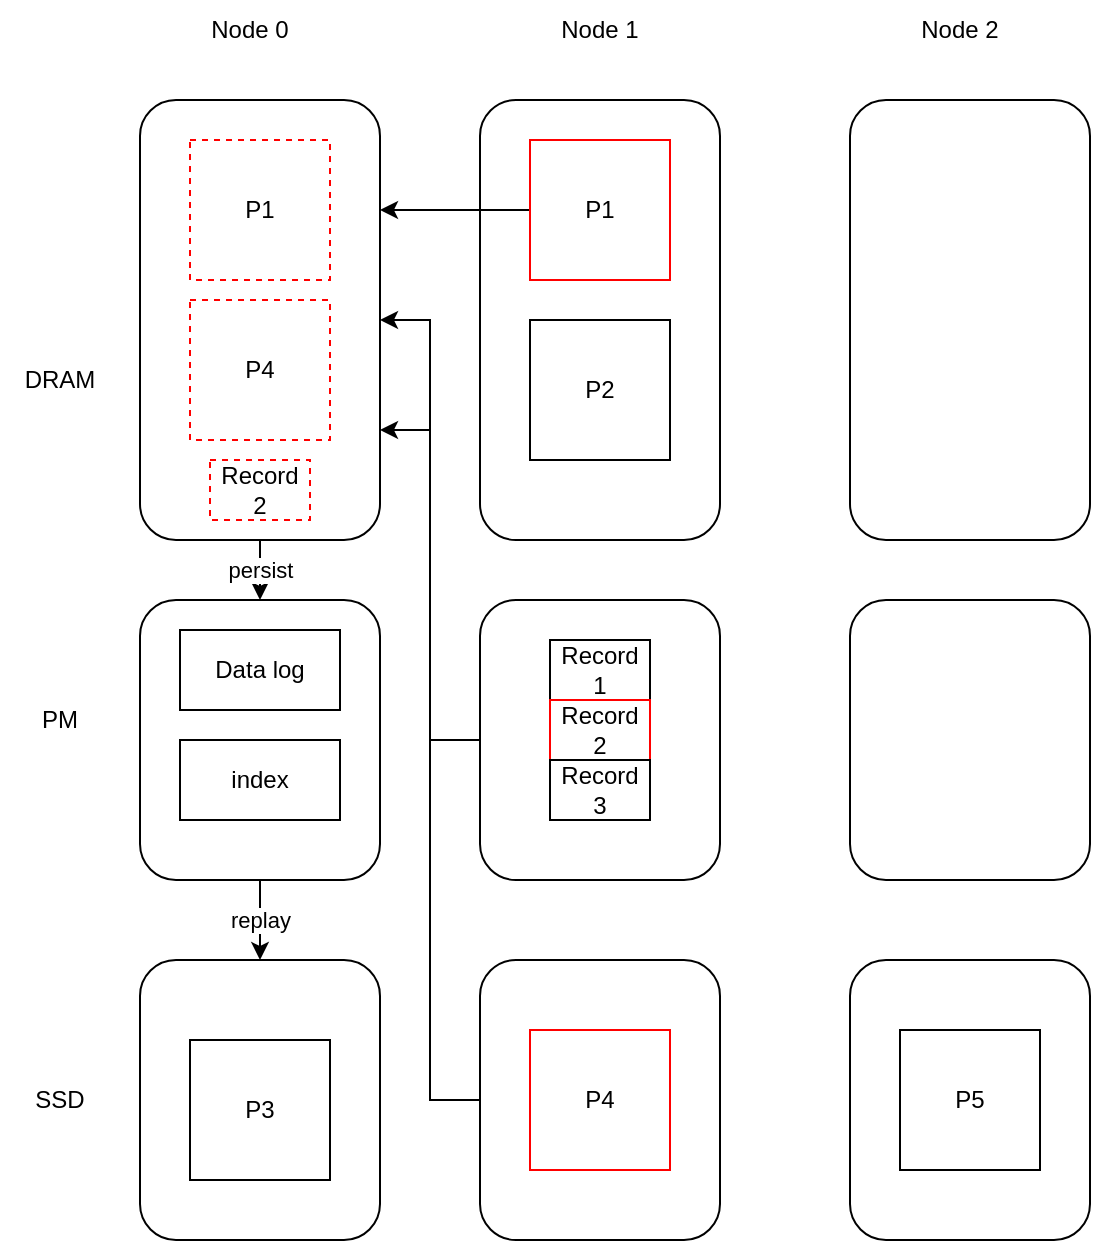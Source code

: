 <mxfile version="21.2.2" type="github">
  <diagram name="Page-1" id="QXMAF42PAdfrTfr6LR4D">
    <mxGraphModel dx="2284" dy="760" grid="1" gridSize="10" guides="1" tooltips="1" connect="1" arrows="1" fold="1" page="1" pageScale="1" pageWidth="850" pageHeight="1100" math="0" shadow="0">
      <root>
        <mxCell id="0" />
        <mxCell id="1" parent="0" />
        <mxCell id="8ePyt9uVUtkO4qc_ZTVV-26" value="persist" style="edgeStyle=orthogonalEdgeStyle;rounded=0;orthogonalLoop=1;jettySize=auto;html=1;exitX=0.5;exitY=1;exitDx=0;exitDy=0;entryX=0.5;entryY=0;entryDx=0;entryDy=0;" edge="1" parent="1" source="8ePyt9uVUtkO4qc_ZTVV-1" target="8ePyt9uVUtkO4qc_ZTVV-5">
          <mxGeometry relative="1" as="geometry" />
        </mxCell>
        <mxCell id="8ePyt9uVUtkO4qc_ZTVV-1" value="" style="rounded=1;whiteSpace=wrap;html=1;" vertex="1" parent="1">
          <mxGeometry x="-780" y="80" width="120" height="220" as="geometry" />
        </mxCell>
        <mxCell id="8ePyt9uVUtkO4qc_ZTVV-3" value="" style="rounded=1;whiteSpace=wrap;html=1;" vertex="1" parent="1">
          <mxGeometry x="-610" y="80" width="120" height="220" as="geometry" />
        </mxCell>
        <mxCell id="8ePyt9uVUtkO4qc_ZTVV-4" value="" style="rounded=1;whiteSpace=wrap;html=1;" vertex="1" parent="1">
          <mxGeometry x="-425" y="80" width="120" height="220" as="geometry" />
        </mxCell>
        <mxCell id="8ePyt9uVUtkO4qc_ZTVV-27" value="replay" style="edgeStyle=orthogonalEdgeStyle;rounded=0;orthogonalLoop=1;jettySize=auto;html=1;exitX=0.5;exitY=1;exitDx=0;exitDy=0;entryX=0.5;entryY=0;entryDx=0;entryDy=0;" edge="1" parent="1" source="8ePyt9uVUtkO4qc_ZTVV-5" target="8ePyt9uVUtkO4qc_ZTVV-8">
          <mxGeometry relative="1" as="geometry" />
        </mxCell>
        <mxCell id="8ePyt9uVUtkO4qc_ZTVV-5" value="" style="rounded=1;whiteSpace=wrap;html=1;" vertex="1" parent="1">
          <mxGeometry x="-780" y="330" width="120" height="140" as="geometry" />
        </mxCell>
        <mxCell id="8ePyt9uVUtkO4qc_ZTVV-25" style="edgeStyle=orthogonalEdgeStyle;rounded=0;orthogonalLoop=1;jettySize=auto;html=1;exitX=0;exitY=0.5;exitDx=0;exitDy=0;entryX=1;entryY=0.5;entryDx=0;entryDy=0;" edge="1" parent="1" source="8ePyt9uVUtkO4qc_ZTVV-6" target="8ePyt9uVUtkO4qc_ZTVV-1">
          <mxGeometry relative="1" as="geometry" />
        </mxCell>
        <mxCell id="8ePyt9uVUtkO4qc_ZTVV-6" value="" style="rounded=1;whiteSpace=wrap;html=1;" vertex="1" parent="1">
          <mxGeometry x="-610" y="330" width="120" height="140" as="geometry" />
        </mxCell>
        <mxCell id="8ePyt9uVUtkO4qc_ZTVV-7" value="" style="rounded=1;whiteSpace=wrap;html=1;" vertex="1" parent="1">
          <mxGeometry x="-425" y="330" width="120" height="140" as="geometry" />
        </mxCell>
        <mxCell id="8ePyt9uVUtkO4qc_ZTVV-8" value="" style="rounded=1;whiteSpace=wrap;html=1;" vertex="1" parent="1">
          <mxGeometry x="-780" y="510" width="120" height="140" as="geometry" />
        </mxCell>
        <mxCell id="8ePyt9uVUtkO4qc_ZTVV-24" style="edgeStyle=orthogonalEdgeStyle;rounded=0;orthogonalLoop=1;jettySize=auto;html=1;exitX=0;exitY=0.5;exitDx=0;exitDy=0;entryX=1;entryY=0.75;entryDx=0;entryDy=0;" edge="1" parent="1" source="8ePyt9uVUtkO4qc_ZTVV-9" target="8ePyt9uVUtkO4qc_ZTVV-1">
          <mxGeometry relative="1" as="geometry" />
        </mxCell>
        <mxCell id="8ePyt9uVUtkO4qc_ZTVV-9" value="" style="rounded=1;whiteSpace=wrap;html=1;" vertex="1" parent="1">
          <mxGeometry x="-610" y="510" width="120" height="140" as="geometry" />
        </mxCell>
        <mxCell id="8ePyt9uVUtkO4qc_ZTVV-10" value="" style="rounded=1;whiteSpace=wrap;html=1;" vertex="1" parent="1">
          <mxGeometry x="-425" y="510" width="120" height="140" as="geometry" />
        </mxCell>
        <mxCell id="8ePyt9uVUtkO4qc_ZTVV-23" style="edgeStyle=orthogonalEdgeStyle;rounded=0;orthogonalLoop=1;jettySize=auto;html=1;exitX=0;exitY=0.5;exitDx=0;exitDy=0;entryX=1;entryY=0.25;entryDx=0;entryDy=0;" edge="1" parent="1" source="8ePyt9uVUtkO4qc_ZTVV-11" target="8ePyt9uVUtkO4qc_ZTVV-1">
          <mxGeometry relative="1" as="geometry" />
        </mxCell>
        <mxCell id="8ePyt9uVUtkO4qc_ZTVV-11" value="P1" style="whiteSpace=wrap;html=1;aspect=fixed;strokeColor=#FF0000;" vertex="1" parent="1">
          <mxGeometry x="-585" y="100" width="70" height="70" as="geometry" />
        </mxCell>
        <mxCell id="8ePyt9uVUtkO4qc_ZTVV-12" value="P2" style="whiteSpace=wrap;html=1;aspect=fixed;" vertex="1" parent="1">
          <mxGeometry x="-585" y="190" width="70" height="70" as="geometry" />
        </mxCell>
        <mxCell id="8ePyt9uVUtkO4qc_ZTVV-13" value="P3" style="whiteSpace=wrap;html=1;aspect=fixed;" vertex="1" parent="1">
          <mxGeometry x="-755" y="550" width="70" height="70" as="geometry" />
        </mxCell>
        <mxCell id="8ePyt9uVUtkO4qc_ZTVV-14" value="P4" style="whiteSpace=wrap;html=1;aspect=fixed;strokeColor=#FF0000;" vertex="1" parent="1">
          <mxGeometry x="-585" y="545" width="70" height="70" as="geometry" />
        </mxCell>
        <mxCell id="8ePyt9uVUtkO4qc_ZTVV-15" value="P5" style="whiteSpace=wrap;html=1;aspect=fixed;" vertex="1" parent="1">
          <mxGeometry x="-400" y="545" width="70" height="70" as="geometry" />
        </mxCell>
        <mxCell id="8ePyt9uVUtkO4qc_ZTVV-16" value="Record 1" style="rounded=0;whiteSpace=wrap;html=1;" vertex="1" parent="1">
          <mxGeometry x="-575" y="350" width="50" height="30" as="geometry" />
        </mxCell>
        <mxCell id="8ePyt9uVUtkO4qc_ZTVV-17" value="Record 2" style="rounded=0;whiteSpace=wrap;html=1;strokeColor=#FF0000;" vertex="1" parent="1">
          <mxGeometry x="-575" y="380" width="50" height="30" as="geometry" />
        </mxCell>
        <mxCell id="8ePyt9uVUtkO4qc_ZTVV-19" value="Record 3" style="rounded=0;whiteSpace=wrap;html=1;" vertex="1" parent="1">
          <mxGeometry x="-575" y="410" width="50" height="30" as="geometry" />
        </mxCell>
        <mxCell id="8ePyt9uVUtkO4qc_ZTVV-20" value="P1" style="whiteSpace=wrap;html=1;aspect=fixed;strokeColor=#FF0000;dashed=1;" vertex="1" parent="1">
          <mxGeometry x="-755" y="100" width="70" height="70" as="geometry" />
        </mxCell>
        <mxCell id="8ePyt9uVUtkO4qc_ZTVV-21" value="P4" style="whiteSpace=wrap;html=1;aspect=fixed;strokeColor=#FF0000;dashed=1;" vertex="1" parent="1">
          <mxGeometry x="-755" y="180" width="70" height="70" as="geometry" />
        </mxCell>
        <mxCell id="8ePyt9uVUtkO4qc_ZTVV-22" value="Record 2" style="rounded=0;whiteSpace=wrap;html=1;strokeColor=#FF0000;dashed=1;" vertex="1" parent="1">
          <mxGeometry x="-745" y="260" width="50" height="30" as="geometry" />
        </mxCell>
        <mxCell id="8ePyt9uVUtkO4qc_ZTVV-28" value="Data log" style="rounded=0;whiteSpace=wrap;html=1;" vertex="1" parent="1">
          <mxGeometry x="-760" y="345" width="80" height="40" as="geometry" />
        </mxCell>
        <mxCell id="8ePyt9uVUtkO4qc_ZTVV-29" value="index" style="rounded=0;whiteSpace=wrap;html=1;" vertex="1" parent="1">
          <mxGeometry x="-760" y="400" width="80" height="40" as="geometry" />
        </mxCell>
        <mxCell id="8ePyt9uVUtkO4qc_ZTVV-31" value="Node 0" style="text;html=1;strokeColor=none;fillColor=none;align=center;verticalAlign=middle;whiteSpace=wrap;rounded=0;" vertex="1" parent="1">
          <mxGeometry x="-755" y="30" width="60" height="30" as="geometry" />
        </mxCell>
        <mxCell id="8ePyt9uVUtkO4qc_ZTVV-32" value="Node 1" style="text;html=1;strokeColor=none;fillColor=none;align=center;verticalAlign=middle;whiteSpace=wrap;rounded=0;" vertex="1" parent="1">
          <mxGeometry x="-580" y="30" width="60" height="30" as="geometry" />
        </mxCell>
        <mxCell id="8ePyt9uVUtkO4qc_ZTVV-33" value="Node 2" style="text;html=1;strokeColor=none;fillColor=none;align=center;verticalAlign=middle;whiteSpace=wrap;rounded=0;" vertex="1" parent="1">
          <mxGeometry x="-400" y="30" width="60" height="30" as="geometry" />
        </mxCell>
        <mxCell id="8ePyt9uVUtkO4qc_ZTVV-34" value="DRAM" style="text;html=1;strokeColor=none;fillColor=none;align=center;verticalAlign=middle;whiteSpace=wrap;rounded=0;" vertex="1" parent="1">
          <mxGeometry x="-850" y="160" width="60" height="120" as="geometry" />
        </mxCell>
        <mxCell id="8ePyt9uVUtkO4qc_ZTVV-35" value="PM" style="text;html=1;strokeColor=none;fillColor=none;align=center;verticalAlign=middle;whiteSpace=wrap;rounded=0;" vertex="1" parent="1">
          <mxGeometry x="-850" y="330" width="60" height="120" as="geometry" />
        </mxCell>
        <mxCell id="8ePyt9uVUtkO4qc_ZTVV-36" value="SSD" style="text;html=1;strokeColor=none;fillColor=none;align=center;verticalAlign=middle;whiteSpace=wrap;rounded=0;" vertex="1" parent="1">
          <mxGeometry x="-850" y="520" width="60" height="120" as="geometry" />
        </mxCell>
      </root>
    </mxGraphModel>
  </diagram>
</mxfile>
